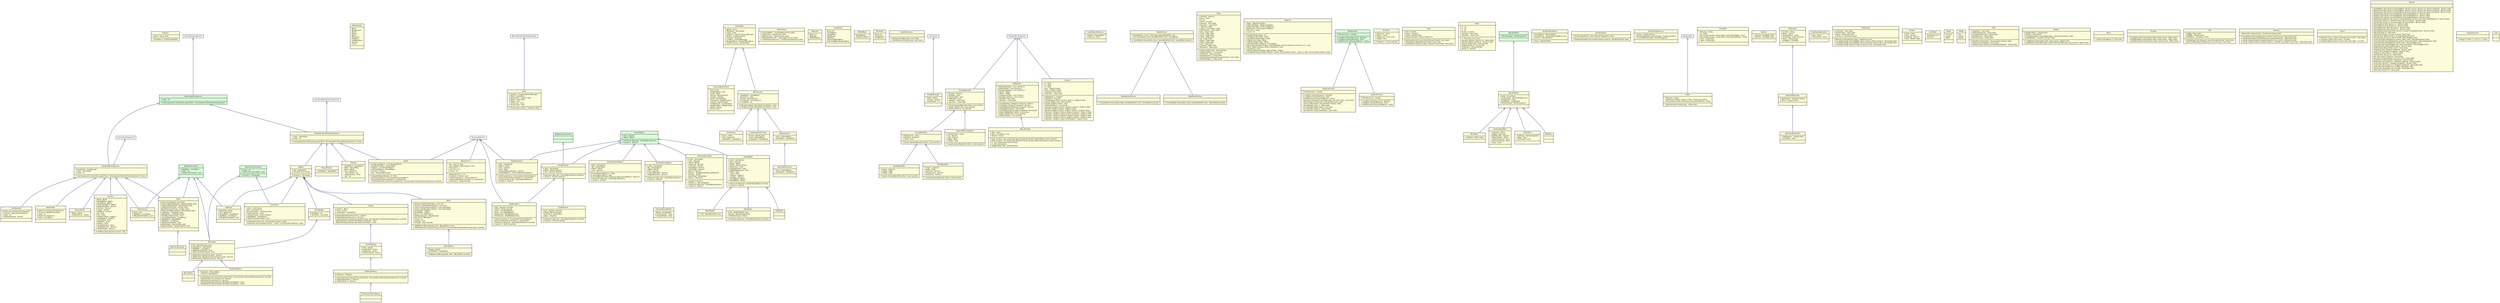 digraph "MenuItem"
{
  edge [fontname="Helvetica",fontsize="8",labelfontname="Helvetica",labelfontsize="8"];
  node [fontname="Helvetica",fontsize="8",shape=record];
Box_Program [label="{Program\n|- game : Game static\l|- void Main () : \[STAThread\]static\l}",height=0.2,width=0.4,color="black", fillcolor="#fcfcda",style="filled" fontcolor="black"];

Box_Camera [label="{Camera\n|- World : World\l+ WorldMatrix : Matrix\l+ ViewMatrix : Matrix\l+ ProjectionMatrix : Matrix\l+ DefaultPosition : Vector3\l+ Position : Vector3\l+ Target : Vector3\l+ UpVector : Vector3\l- foV : float\l+ FoV : float\l+ RotationAngle : Angles3\l- AutoRotation : Angles3\l- aspectRatio : float\l- nearPlane : float\l- farPlane : float\l+ TargetDistance : float\l+ TargetDirection : Vector3\l+ ArcballTarget : Vector3\l|+ GetMouseRay (Vector2 mouse) : Ray\l}",height=0.2,width=0.4,color="black", fillcolor="#fcfcda",style="filled" fontcolor="black"];

Box_ClickHandler [label="{ClickHandler\n|private class ClickEventComponent :\l+ receiver : IMouseEventListener\l+ layer : int\l+ relativePosition : Vector2\l|}",height=0.2,width=0.4,color="black", fillcolor="#fcfcda",style="filled" fontcolor="black"];

Box_DrawableGameStateComponent [label="{DrawableGameStateComponent\n|+ state : GameState\l+ Index : int\l|+ SubComponents (GameTime gameTime) : IEnumerable\<IGameStateComponent\> virtual\l}",height=0.2,width=0.4,color="black", fillcolor="#fcfcda",style="filled" fontcolor="black"];

Box_DisplayLayer [label="{DisplayLayer\n|None\lBackground\lWorld\lDialog\lMenu\lMenuItem\lSubMenu\lSubMenuItem\lOverlay\lCursor\l|}",height=0.2,width=0.4,color="black", fillcolor="#fcfcda",style="filled" fontcolor="black"];

Box_Game [label="{Game\n|+ graphics : GraphicsDeviceManager\l+ State : GameState\l+ DefaultSize : Vector2 static\l+ Debug : bool static\l+ VSync : bool\l- isFullscreen : bool\l+ IsFullscreen : bool\l|+ Time (Action action) : TimeSpan static\l}",height=0.2,width=0.4,color="black", fillcolor="#fcfcda",style="filled" fontcolor="black"];

Box_GameState [label="{GameState\n|+ game : Game\l+ NextState : GameState\l+ input : Input\l+ graphics : GraphicsDeviceManager\l+ device : GraphicsDevice\l+ viewport : Viewport\l+ content : ContentManager\l+ RenderEffects : RenderEffectStack\l+ PostProcessing : RenderEffect\l|}",height=0.2,width=0.4,color="black", fillcolor="#fcfcda",style="filled" fontcolor="black"];

Box_GameStates [label="{GameStates\n|+ CreativeMode : CreativeModeScreen static\l+ StartScreen : StartScreen static\l+ OptionScreen : OptionScreen static\l+ VideoOptionScreen : VideoOptionScreen static\l+ LoadSavegameScreen : LoadSavegameScreen static\l|}",height=0.2,width=0.4,color="black", fillcolor="#fcfcda",style="filled" fontcolor="black"];

Box_GameStateComponent [label="{GameStateComponent\n|# InputOrder : DisplayLayer\l+ state : GameState\l+ Index : int\l|+ SubComponents (GameTime gameTime) : IEnumerable\<IGameStateComponent\> virtual\l}",height=0.2,width=0.4,color="black", fillcolor="#fcfcda",style="filled" fontcolor="black"];

Box_IGameStateComponent [label="{IGameStateComponent\n|+ Index : int\l|+ SubComponents (GameTime gameTime) : IEnumerable\<IGameStateComponent\>\l}",height=0.2,width=0.4,color="black", fillcolor="#dafcda",style="filled" fontcolor="black"];

Box_IKeyEventListener [label="{IKeyEventListener\n|+ ValidKeys : List\<Keys\>\l+ Index : int\l+ IsKeyEventEnabled : bool\l|}",height=0.2,width=0.4,color="black", fillcolor="#dafcda",style="filled" fontcolor="black"];

Box_KeyEvent [label="{KeyEvent\n|None = 0\lKeyDown\lKeyHeldDown\l|}",height=0.2,width=0.4,color="black", fillcolor="#fcfcda",style="filled" fontcolor="black"];

Box_IMouseEventListener [label="{IMouseEventListener\n|+ Index : int\l+ IsMouseEventEnabled : bool\l|+ bounds () : Rectangle\l}",height=0.2,width=0.4,color="black", fillcolor="#dafcda",style="filled" fontcolor="black"];

Box_Input [label="{Input\n|# FullscreenToggled : bool static\l+ PreviousKeyboardState : KeyboardState static\l+ PreviousMouseState : MouseState static\l- LeftButtonClickTimer : double static\l- RightButtonClickTimer : double static\l- PreviousClickMouseState : MouseState static\l+ LeftButton : ClickState static\l+ RightButton : ClickState static\l+ GrabMouseMovement : bool\l+ CurrentInputAction : InputAction\l+ WASDMode : WASDMode\l+ ValidKeys : List\<Keys\>\l+ IsKeyEventEnabled : bool\l+ MouseState : MouseState static\l+ KeyboardState : KeyboardState static\l|}",height=0.2,width=0.4,color="black", fillcolor="#fcfcda",style="filled" fontcolor="black"];

Box_InputAction [label="{InputAction\n|None = 0\lArcballMove\lTargetMove\lFreeMouse\lFPSMove\lSelectedObjectMove\lSelectedObjectShadowMove\l|}",height=0.2,width=0.4,color="black", fillcolor="#fcfcda",style="filled" fontcolor="black"];

Box_WASDMode [label="{WASDMode\n|ArcballMode\lFirstPersonMode\l|}",height=0.2,width=0.4,color="black", fillcolor="#fcfcda",style="filled" fontcolor="black"];

Box_ClickState [label="{ClickState\n|None = 0\lSingleClick\lDoubleClick\l|}",height=0.2,width=0.4,color="black", fillcolor="#fcfcda",style="filled" fontcolor="black"];

Box_InputExtensions [label="{InputExtensions\n||+ IsDown (this Keys key) : bool static\l+ IsHeldDown (this Keys key) : bool static\l}",height=0.2,width=0.4,color="black", fillcolor="#fcfcda",style="filled" fontcolor="black"];

Box_KeyHandler [label="{KeyHandler\n|private class KeyEventComponent :\l+ receiver : IKeyEventListener\l+ layer : int\l+ keyEvent : KeyEvent\l+ keys : List\<Keys\>\l|}",height=0.2,width=0.4,color="black", fillcolor="#fcfcda",style="filled" fontcolor="black"];

Box_MousePointer [label="{MousePointer\n|- spriteBatch : SpriteBatch\l|}",height=0.2,width=0.4,color="black", fillcolor="#fcfcda",style="filled" fontcolor="black"];

Box_Overlay [label="{Overlay\n|- spriteBatch : SpriteBatch\l- effect : BasicEffect\l- World : World\l- font : SpriteFont\l- _total_frames : int\l- _elapsed_time : float\l- _fps : int\l|}",height=0.2,width=0.4,color="black", fillcolor="#fcfcda",style="filled" fontcolor="black"];

Box_StartScreen [label="{StartScreen\n|# menu : Menu\l- logo : Texture2D\l- spriteBatch : SpriteBatch\l|}",height=0.2,width=0.4,color="black", fillcolor="#fcfcda",style="filled" fontcolor="black"];

Box_CreativeModeScreen [label="{CreativeModeScreen\n|- knot : Knot\l- knotModified : bool\l- world : World\l- pointer : MousePointer\l- overlay : Overlay\l- picker : MousePicker\l- movement : PipeMovement\l- coloring : PipeColoring\l- lineRenderer : LineRenderer\l- pipeRenderer : PipeRenderer\l- dialog : Dialog\l+ Knot : Knot\l|}",height=0.2,width=0.4,color="black", fillcolor="#fcfcda",style="filled" fontcolor="black"];

Box_KnotSaveConfirmDialog [label="{KnotSaveConfirmDialog\n||}",height=0.2,width=0.4,color="black", fillcolor="#fcfcda",style="filled" fontcolor="black"];

Box_KnotModeInput [label="{KnotModeInput\n|- World : World\l- camera : Camera\l- wasdSpeed : int\l|}",height=0.2,width=0.4,color="black", fillcolor="#fcfcda",style="filled" fontcolor="black"];

Box_LoadSavegameScreen [label="{LoadSavegameScreen\n|- format : IKnotFormat\l- menu : VerticalMenu\l- spriteBatch : SpriteBatch\l|}",height=0.2,width=0.4,color="black", fillcolor="#fcfcda",style="filled" fontcolor="black"];

Box_GameModelInfo [label="{GameModelInfo\n|+ Modelname : string\l+ Rotation : Angles3\l+ Scale : float\l|+ Equals (GameObjectInfo other) : bool override\l}",height=0.2,width=0.4,color="black", fillcolor="#fcfcda",style="filled" fontcolor="black"];

Box_GameModel [label="{GameModel\n|# state : GameState\l+ Info : dynamic\l+ World : World\l+ Model : Model virtual\l+ BaseColor : Color\l+ HighlightColor : Color\l+ HighlightIntensity : float\l+ Alpha : float\l- _scale : float\l- _rotation : Angles3\l- _position : Vector3\l- _worldMatrix : Matrix\l+ WorldMatrix : Matrix\l|+ Intersects (Ray ray) : GameObjectDistance virtual\l+ Center () : Vector3\l}",height=0.2,width=0.4,color="black", fillcolor="#fcfcda",style="filled" fontcolor="black"];

Box_IEdgeChangeListener [label="{IEdgeChangeListener\n||}",height=0.2,width=0.4,color="black", fillcolor="#dafcda",style="filled" fontcolor="black"];

Box_IGameObject [label="{IGameObject\n|+ Info : dynamic\l+ World : World\l|+ Intersects (Ray ray) : GameObjectDistance\l+ Center () : Vector3\l}",height=0.2,width=0.4,color="black", fillcolor="#dafcda",style="filled" fontcolor="black"];

Box_GameObjectInfo [label="{GameObjectInfo\n|+ Position : Vector3\l+ IsVisible : bool\l+ IsSelectable : bool\l+ IsMovable : bool\l+ operator : bool static\l+ operator ! : bool static\l|+ Equals (GameObjectInfo other) : bool virtual\l+ Equals (Object obj) : bool override\l+ GetHashCode () : int override\l}",height=0.2,width=0.4,color="black", fillcolor="#fcfcda",style="filled" fontcolor="black"];

Box_GameObjectDistance [label="{GameObjectDistance\n|+ Object : IGameObject\l+ Distance : float\l|}",height=0.2,width=0.4,color="black", fillcolor="#fcfcda",style="filled" fontcolor="black"];

Box_KnotRenderer [label="{KnotRenderer\n|# state : GameState\l+ World : World abstract\l+ Info : dynamic abstract\l|+ Intersects (Ray ray) : GameObjectDistance abstract\l+ Center () : Vector3 abstract\l}",height=0.2,width=0.4,color="black", fillcolor="#fcfcda",style="filled" fontcolor="black"];

Box_LineRenderer [label="{LineRenderer\n|+ Info : dynamic override\l+ World : World override\l- basicEffect : BasicEffect\l- edges : EdgeList\l|+ Intersects (Ray ray) : GameObjectDistance override\l+ Center () : Vector3 override\l}",height=0.2,width=0.4,color="black", fillcolor="#fcfcda",style="filled" fontcolor="black"];

Box_ModelFactory [label="{ModelFactory\n|- GameModel\> cache : Dictionary\<GameModelInfo, new\l+ this \[GameState state, GameModelInfo info\] : GameModel\l|# CreateModel (GameState state, GameModelInfo info) : GameModel abstract\l}",height=0.2,width=0.4,color="black", fillcolor="#fcfcda",style="filled" fontcolor="black"];

Box_MousePicker [label="{MousePicker\n|- World : World\l- lastRayCheck : double\l|}",height=0.2,width=0.4,color="black", fillcolor="#fcfcda",style="filled" fontcolor="black"];

Box_MovableGameObject [label="{MovableGameObject\n|- state : GameState\l- Obj : IGameObject\l+ World : World\l+ Info : dynamic\l|# CurrentGroundPlane () : Plane\l# CurrentMouseRay () : Ray\l# CurrentMousePosition (Ray ray, Plane groundPlane) : Vector3?\l+ Intersects (Ray ray) : GameObjectDistance\l+ Center () : Vector3\l}",height=0.2,width=0.4,color="black", fillcolor="#fcfcda",style="filled" fontcolor="black"];

Box_NodeModelInfo [label="{NodeModelInfo\n|+ Edges : EdgeList\l+ EdgeA : Edge\l+ EdgeB : Edge\l|+ Equals (GameObjectInfo other) : bool override\l}",height=0.2,width=0.4,color="black", fillcolor="#fcfcda",style="filled" fontcolor="black"];

Box_NodeModel [label="{NodeModel\n|+ Info : NodeModelInfo new\l|}",height=0.2,width=0.4,color="black", fillcolor="#fcfcda",style="filled" fontcolor="black"];

Box_NodeModelFactory [label="{NodeModelFactory\n||# CreateModel (GameState state, GameModelInfo info) : GameModel override\l}",height=0.2,width=0.4,color="black", fillcolor="#fcfcda",style="filled" fontcolor="black"];

Box_PipeColoring [label="{PipeColoring\n|+ Knot : Knot\l+ ValidKeys : List\<Keys\>\l+ IsKeyEventEnabled : bool\l|}",height=0.2,width=0.4,color="black", fillcolor="#fcfcda",style="filled" fontcolor="black"];

Box_PipeModelInfo [label="{PipeModelInfo\n|+ Edges : EdgeList\l+ Edge : Edge\l+ Direction : Vector3\l+ PositionFrom : Vector3\l+ PositionTo : Vector3\l|+ Equals (GameObjectInfo other) : bool override\l}",height=0.2,width=0.4,color="black", fillcolor="#fcfcda",style="filled" fontcolor="black"];

Box_PipeModel [label="{PipeModel\n|+ Info : PipeModelInfo new\l- Bounds : BoundingSphere\[\]\l+ OnDataChange : Action\l|+ Intersects (Ray ray) : GameObjectDistance override\l}",height=0.2,width=0.4,color="black", fillcolor="#fcfcda",style="filled" fontcolor="black"];

Box_PipeModelFactory [label="{PipeModelFactory\n||# CreateModel (GameState state, GameModelInfo info) : GameModel override\l}",height=0.2,width=0.4,color="black", fillcolor="#fcfcda",style="filled" fontcolor="black"];

Box_PipeMovement [label="{PipeMovement\n|- state : GameState\l+ World : World\l+ Info : dynamic\l+ Knot : Knot\l- previousMousePosition : Vector3\l- shadowObjects : List\<ShadowGameObject\>\l|+ GetEnumerator () : IEnumerator\<IGameObject\>\l- IEnumerable.GetEnumerator () : IEnumerator\l+ Intersects (Ray ray) : GameObjectDistance\l+ Center () : Vector3\l}",height=0.2,width=0.4,color="black", fillcolor="#fcfcda",style="filled" fontcolor="black"];

Box_ShadowGameObject [label="{ShadowGameObject\n|# state : GameState\l- Obj : IGameObject\l+ World : World\l+ Info : dynamic\l+ ShadowPosition : Vector3\l+ OriginalPosition : Vector3\l|+ Intersects (Ray ray) : GameObjectDistance\l+ Center () : Vector3\l}",height=0.2,width=0.4,color="black", fillcolor="#fcfcda",style="filled" fontcolor="black"];

Box_ShadowGameModel [label="{ShadowGameModel\n|- Model : GameModel\l+ ShadowColor : Color\l+ ShadowAlpha : float\l|}",height=0.2,width=0.4,color="black", fillcolor="#fcfcda",style="filled" fontcolor="black"];

Box_PipeRenderer [label="{PipeRenderer\n|+ Info : dynamic override\l+ World : World override\l- pipes : List\<PipeModel\>\l- knots : List\<NodeModel\>\l- pipeFactory : PipeModelFactory\l- knotFactory : NodeModelFactory\l|+ GetEnumerator () : IEnumerator\<IGameObject\>\l- IEnumerable.GetEnumerator () : IEnumerator\l+ Intersects (Ray ray) : GameObjectDistance override\l+ Center () : Vector3 override\l}",height=0.2,width=0.4,color="black", fillcolor="#fcfcda",style="filled" fontcolor="black"];

Box_TexturedRectangleInfo [label="{TexturedRectangleInfo\n|+ Texturename : string\l+ Up : Vector3\l+ Left : Vector3\l+ Width : float\l+ Height : float\l|+ Equals (GameObjectInfo other) : bool override\l}",height=0.2,width=0.4,color="black", fillcolor="#fcfcda",style="filled" fontcolor="black"];

Box_TexturedRectangle [label="{TexturedRectangle\n|# state : GameState\l+ Info : dynamic\l+ World : World\l- UpperLeft : Vector3\l- LowerLeft : Vector3\l- UpperRight : Vector3\l- LowerRight : Vector3\l- Normal : Vector3\l- Vertices : VertexPositionNormalTexture\[\]\l- Indexes : short\[\]\l- basicEffect : BasicEffect\l- texture : Texture2D\l|- Length () : Vector3\l+ Bounds () : BoundingBox\[\]\l+ Intersects (Ray ray) : GameObjectDistance\l+ Center () : Vector3\l}",height=0.2,width=0.4,color="black", fillcolor="#fcfcda",style="filled" fontcolor="black"];

Box_World [label="{World\n|- knotRenderEffects : List\<RenderEffect\>\l- knotRenderEffect : RenderEffect\l+ Objects : List\<IGameObject\>\l+ SelectedObject : IGameObject\l+ Camera : Camera\l- floor : TexturedRectangle\l|+ SelectedObjectDistance () : float\l+ GetEnumerator () : IEnumerator\<IGameObject\>\l- IEnumerable.GetEnumerator () : IEnumerator\l+ SubComponents (GameTime gameTime) : IEnumerable\<IGameStateComponent\> override\l}",height=0.2,width=0.4,color="black", fillcolor="#fcfcda",style="filled" fontcolor="black"];

Box_TestModel [label="{TestModel\n||}",height=0.2,width=0.4,color="black", fillcolor="#fcfcda",style="filled" fontcolor="black"];

Box_Edge [label="{Edge\n|+ Direction : Vector3\l+ Color : Color\l+ ID : int\l- LastID : int static\l+ operator : bool static\l+ operator ! : bool static\l- r : Random static\l+ Colors : List\<Color\> static\l+ DefaultColor : Color static\l+ Zero : Edge static\l+ UnitX : Edge static\l+ UnitY : Edge static\l+ UnitZ : Edge static\l+ Up : Edge static\l+ Down : Edge static\l+ Right : Edge static\l+ Left : Edge static\l+ Forward : Edge static\l+ Backward : Edge static\l|+ Equals (object obj) : bool override\l+ GetHashCode () : int override\l+ ToString () : string override\l+ RandomColor () : Color static\l+ RandomColor (GameTime gameTime) : Color static\l+ RandomEdge () : Edge static\l}",height=0.2,width=0.4,color="black", fillcolor="#fcfcda",style="filled" fontcolor="black"];

Box_EdgeList [label="{EdgeList\n|- Edges : WrapList\<Edge\>\l+ SelectedEdges : WrapList\<Edge\>\l+ EdgesChanged : Action\<EdgeList\>\l- NodeCache : Dictionary\<int,Node\>\l+ this \[int i\] : Edge\l+ Count : int\l|+ IndexOf (Edge edge) : int\l+ FromNode (int index) : Node\l+ FromNode (Edge edge) : Node\l+ ToNode (int index) : Node\l+ ToNode (Edge edge) : Node\l+ Interval (Edge a, Edge b) : List\<Edge\>\l+ Move (IEnumerable\<Edge\> selectedEdges, Vector3 direction, int times = 1) : bool\l+ Move (Edge selection, Vector3 direction) : bool\l+ Compact () : bool\l+ PathTo (Edge fromEdge, Edge toEdge) : Edge\[\]\l+ FromNodes (IEnumerable\<Node\> _nodes, IEnumerable\<Color\> _colors = null) : IEnumerable\<Edge\> static\l}",height=0.2,width=0.4,color="black", fillcolor="#fcfcda",style="filled" fontcolor="black"];

Box_EdgeListFormat [label="{EdgeListFormat\n|+ FileExtensions : string\[\]\l|+ LoadInfo (string filename) : KnotInfo\l+ LoadKnot (string filename) : Knot\l+ FindFilename (string knotName) : string\l- ParseLine (string line, out Edge edge, out Color color) : bool static\l- ParseIntegers (string str) : IEnumerable\<int\> static\l- ToLines (Knot knot) : IEnumerable\<string\> static\l- DecodeEdge (char c) : Edge static\l- EncodeEdge (Edge edge) : char static\l- EncodeColor (Color c) : String static\l- DecodeColor (string hexString) : Color static\l}",height=0.2,width=0.4,color="black", fillcolor="#fcfcda",style="filled" fontcolor="black"];

Box_IKnotFormat [label="{IKnotFormat\n|+ FileExtensions : string\[\]\l|+ LoadInfo (string filename) : KnotInfo\l+ LoadKnot (string filename) : Knot\l+ FindFilename (string knotName) : string\l}",height=0.2,width=0.4,color="black", fillcolor="#dafcda",style="filled" fontcolor="black"];

Box_KnotInfo [label="{KnotInfo\n|+ Filename : string\l+ Name : string\l+ EdgeCount : Func\<int\>\l+ IsValid : bool\l|+ ToString () : string override\l}",height=0.2,width=0.4,color="black", fillcolor="#fcfcda",style="filled" fontcolor="black"];

Box_Knot [label="{Knot\n|+ Info : KnotInfo\l+ Edges : EdgeList\l- Format : IKnotFormat\l+ EdgesChanged : Action\<EdgeList\>\l|+ RandomKnot (int count, IKnotFormat format) : Knot static\l+ DefaultKnot (IKnotFormat format) : Knot static\l- UntitledKnot (EdgeList edges, IKnotFormat format) : Knot static\l}",height=0.2,width=0.4,color="black", fillcolor="#fcfcda",style="filled" fontcolor="black"];

Box_KnotListFormat [label="{KnotListFormat\n|+ FileExtensions : string\[\]\l|+ LoadInfo (string filename) : KnotInfo\l+ LoadKnot (string filename) : Knot\l+ FindFilename (string knotName) : string\l}",height=0.2,width=0.4,color="black", fillcolor="#fcfcda",style="filled" fontcolor="black"];

Box_Node [label="{Node\n|+ X : int\l+ Y : int\l+ Z : int\l+ Scale : int static\l+ operator : bool static\l+ operator ! : bool static\l|+  () : this (int x, int y, int z)\l+ operator (Node a, Vector3 b) : Node static\l- operator (Node a, Node b) : Vector3 static\l+ Equals (object obj) : bool override\l+ GetHashCode () : int override\l+ ToString () : string override\l+ Vector () : Vector3\l}",height=0.2,width=0.4,color="black", fillcolor="#fcfcda",style="filled" fontcolor="black"];

Box_BlurEffect [label="{BlurEffect\n|- testEffect : Effect static\l|}",height=0.2,width=0.4,color="black", fillcolor="#fcfcda",style="filled" fontcolor="black"];

Box_CelShadingEffect [label="{CelShadingEffect\n|- celShader : Effect\l- celMap : Texture2D\l- lightDirection : Vector4\l- outlineShader : Effect\l- outlineThickness : float\l- outlineThreshold : float\l+ Color : Color\l|}",height=0.2,width=0.4,color="black", fillcolor="#fcfcda",style="filled" fontcolor="black"];

Box_FadeEffect [label="{FadeEffect\n|- lastFrame : RenderTarget2D\l- alpha : float\l+ IsFinished : bool\l|}",height=0.2,width=0.4,color="black", fillcolor="#fcfcda",style="filled" fontcolor="black"];

Box_IRenderEffect [label="{IRenderEffect\n|+ RenderTarget : RenderTarget2D\l|}",height=0.2,width=0.4,color="black", fillcolor="#dafcda",style="filled" fontcolor="black"];

Box_NoEffect [label="{NoEffect\n||}",height=0.2,width=0.4,color="black", fillcolor="#fcfcda",style="filled" fontcolor="black"];

Box_RenderEffectStack [label="{RenderEffectStack\n|- defaultEffect : IRenderEffect\l- activeEffects : Stack\<IRenderEffect\> new\l+ Current : IRenderEffect\l|+ Pop () : IRenderEffect\l}",height=0.2,width=0.4,color="black", fillcolor="#fcfcda",style="filled" fontcolor="black"];

Box_RenderEffect [label="{RenderEffect\n|# state : GameState\l- renderTarget : RenderTargetCache\l- background : Color\l- spriteBatch : SpriteBatch\l+ RenderTarget : RenderTarget2D\l|}",height=0.2,width=0.4,color="black", fillcolor="#fcfcda",style="filled" fontcolor="black"];

Box_RenderTargets [label="{RenderTargets\n|- RenderTargetStack : Stack\<RenderTarget2D\> static\l|+ PopRenderTarget (this GraphicsDevice device) : RenderTarget2D static\l}",height=0.2,width=0.4,color="black", fillcolor="#fcfcda",style="filled" fontcolor="black"];

Box_RenderTargetCache [label="{RenderTargetCache\n|- device : GraphicsDevice\l- RenderTarget2D\> renderTargets : Dictionary\<Point,\l+ CurrentRenderTarget : RenderTarget2D\l|}",height=0.2,width=0.4,color="black", fillcolor="#fcfcda",style="filled" fontcolor="black"];

Box_IniFile [label="{IniFile\n|- Filename : string\l+ Dictionary\<string, string\>\> Data : Dictionary\<string,\l+ this \[string section, string key, string defaultValue : string\l|- StripComments (string line) : string static\l}",height=0.2,width=0.4,color="black", fillcolor="#fcfcda",style="filled" fontcolor="black"];

Box_OptionScreen [label="{OptionScreen\n|- menu : VerticalMenu\l- spriteBatch : SpriteBatch\l|}",height=0.2,width=0.4,color="black", fillcolor="#fcfcda",style="filled" fontcolor="black"];

Box_ConfigFile [label="{ConfigFile\n|- Filename : string\l- ini : IniFile\l+ this \[string section, string option, bool defaultValue : bool\l+ this \[string section, string option, string defaultValue : string\l+ True : string static\l+ False : string static\l|}",height=0.2,width=0.4,color="black", fillcolor="#fcfcda",style="filled" fontcolor="black"];

Box_Options [label="{Options\n|- _default : ConfigFile static\l+ Default : ConfigFile static\l|}",height=0.2,width=0.4,color="black", fillcolor="#fcfcda",style="filled" fontcolor="black"];

Box_OptionInfo [label="{OptionInfo\n|+ Section : string\l+ Name : string\l+ DefaultValue : string\l+ OnChange : Action\<string\>\l+ Value : string virtual\l- ConfigFile : ConfigFile\l|}",height=0.2,width=0.4,color="black", fillcolor="#fcfcda",style="filled" fontcolor="black"];

Box_DistinctOptionInfo [label="{DistinctOptionInfo\n|+ ValidValues : HashSet\<string\>\l+ Value : string override\l|}",height=0.2,width=0.4,color="black", fillcolor="#fcfcda",style="filled" fontcolor="black"];

Box_BooleanOptionInfo [label="{BooleanOptionInfo\n|+ ValidValues : string\[\] static\l+ BoolValue : bool\l|}",height=0.2,width=0.4,color="black", fillcolor="#fcfcda",style="filled" fontcolor="black"];

Box_VideoOptionScreen [label="{VideoOptionScreen\n|- menu : VerticalMenu\l- spriteBatch : SpriteBatch\l|}",height=0.2,width=0.4,color="black", fillcolor="#fcfcda",style="filled" fontcolor="black"];

Box_ColorPicker [label="{ColorPicker\n|- colors : List\<Color\>\l- tiles : List\<Vector2\>\l- Vector2 tileSize : readonly static\l+ SelectedColor : Color\l+ OnSelectColor : Action\<Color\>\l# spriteBatch : SpriteBatch\l+ IsMouseEventEnabled : bool\l|- CreateColors (int num) : IEnumerable\<Color\> static\l- CreateTiles (IEnumerable\<Color\> _colors) : IEnumerable\<Vector2\> static\l}",height=0.2,width=0.4,color="black", fillcolor="#fcfcda",style="filled" fontcolor="black"];

Box_ConfirmDialog [label="{ConfirmDialog\n|# Text : string\[\]\l# OnYesClick : Action\l# OnNoClick : Action\l# OnCancelClick : Action\l|}",height=0.2,width=0.4,color="black", fillcolor="#fcfcda",style="filled" fontcolor="black"];

Box_Dialog [label="{Dialog\n|+ buttons : Menu\l+ Done : Action\l# spriteBatch : SpriteBatch\l|# RelativeButtonPosition (int n) : Vector2\l# RelativeButtonSize (int n) : Vector2\l+ SubComponents (GameTime gameTime) : IEnumerable\<IGameStateComponent\> override\l- ButtonBackgroundColor (ItemState itemState) : Color\l- ButtonForegroundColor (ItemState itemState) : Color\l}",height=0.2,width=0.4,color="black", fillcolor="#fcfcda",style="filled" fontcolor="black"];

Box_DropDownMenu [label="{DropDownMenu\n|- dropdown : VerticalMenu\l- selected : MenuButton\l|+ SubComponents (GameTime gameTime) : IEnumerable\<IGameStateComponent\> override\l- ValuePosition (int dummy = 0) : Vector2\l- ValueSize (int dummy = 0) : Vector2\l- DropDownBackgroundColor (ItemState itemState) : Color\l- DropDownForegroundColor (ItemState itemState) : Color\l}",height=0.2,width=0.4,color="black", fillcolor="#fcfcda",style="filled" fontcolor="black"];

Box_DropDownMenuItem [label="{DropDownMenuItem\n|+ Text : string\l+ OnSelected : Action\l|}",height=0.2,width=0.4,color="black", fillcolor="#fcfcda",style="filled" fontcolor="black"];

Box_HfGDesign [label="{HfGDesign\n|+ LineColor : Color static\l+ OutlineColor : Color static\l- texture : Texture2D static\l- menuFont : SpriteFont static\l|+ MenuFont (GameState state) : SpriteFont static\l+ CreateRectangle (int lineWidth, float x, float y, float w, float h) : Rectangle static\l+ CreateRectangle (int lineWidth, Vector2 topLeft, Vector2 size) : Rectangle static\l+ CreateRectangle (Vector2 topLeft, Vector2 size) : Rectangle static\l}",height=0.2,width=0.4,color="black", fillcolor="#fcfcda",style="filled" fontcolor="black"];

Box_Menu [label="{Menu\n|+ Vector2\> RelativeItemSize : Func\<int,\l+ Vector2\> RelativeItemPosition : Func\<int,\l+ Color\> ItemForegroundColor : Func\<ItemState,\l+ Color\> ItemBackgroundColor : Func\<ItemState,\l+ ItemAlignX : HAlign?\l+ ItemAlignY : VAlign?\l# Items : List\<MenuItem\>\l- ItemDisplayLayer : DisplayLayer\l+ this \[int i\] : MenuItem\l+ Count : int\l- isVisible : bool\l+ IsVisible : bool override\l|+ AddButton (MenuItemInfo info) : MenuButton virtual\l+ SubComponents (GameTime gameTime) : IEnumerable\<IGameStateComponent\> override\l}",height=0.2,width=0.4,color="black", fillcolor="#fcfcda",style="filled" fontcolor="black"];

Box_MenuButton [label="{MenuButton\n||}",height=0.2,width=0.4,color="black", fillcolor="#fcfcda",style="filled" fontcolor="black"];

Box_MenuItemInfo [label="{MenuItemInfo\n|+ Text : string\l+ Keys : List\<Keys\> new\l+ OnClick : Action\l|+  (text, onClick) : this (string text, Vector2 topLeft, Vector2 bottomRight, Action onClick)\l+  (text, onClick) : this (string text, float left, float top, float right, float bottom, Action onClick)\l+  () : this (string text, Action onClick)\l+  () : this (string text)\l+ AddKey (Keys key) : MenuItemInfo\l}",height=0.2,width=0.4,color="black", fillcolor="#fcfcda",style="filled" fontcolor="black"];

Box_MenuItem [label="{MenuItem\n|+ Info : MenuItemInfo new\l# spriteBatch : SpriteBatch\l+ ValidKeys : List\<Keys\>\l+ IsKeyEventEnabled : bool\l+ IsMouseEventEnabled : bool\l|+ TextPosition (SpriteFont font) : Vector2\l+ TextPosition (SpriteFont font, Vector2 scale) : Vector2\l+ MinimumSize (SpriteFont font) : Vector2\l}",height=0.2,width=0.4,color="black", fillcolor="#fcfcda",style="filled" fontcolor="black"];

Box_MenuScreen [label="{MenuScreen\n|- spriteBatch : SpriteBatch\l- backColor : Color\l- pointer : MousePointer\l# LinePoints : List\<Vector2\>\l# LineWidth : int\l|# BackgroundColor (ItemState itemState) : Color\l# ForegroundColor (ItemState itemState) : Color\l}",height=0.2,width=0.4,color="black", fillcolor="#fcfcda",style="filled" fontcolor="black"];

Box_MenuScreenInput [label="{MenuScreenInput\n||}",height=0.2,width=0.4,color="black", fillcolor="#fcfcda",style="filled" fontcolor="black"];

Box_TextInput [label="{TextInput\n|+ InputText : string\l- font : SpriteFont\l# spriteBatch : SpriteBatch\l+ ValidKeys : List\<Keys\>\l+ IsKeyEventEnabled : bool\l|}",height=0.2,width=0.4,color="black", fillcolor="#fcfcda",style="filled" fontcolor="black"];

Box_TextInputDialog [label="{TextInputDialog\n|# TextInput : TextInput\l|+ SubComponents (GameTime gameTime) : IEnumerable\<IGameStateComponent\> override\l# TextInputPosition () : Vector2\l# TextInputSize () : Vector2\l}",height=0.2,width=0.4,color="black", fillcolor="#fcfcda",style="filled" fontcolor="black"];

Box_VerticalMenu [label="{VerticalMenu\n|+ Border : Border\l# spriteBatch : SpriteBatch\l|+ AddButton (MenuItemInfo info) : MenuButton override\l}",height=0.2,width=0.4,color="black", fillcolor="#fcfcda",style="filled" fontcolor="black"];

Box_Border [label="{Border\n|+ Color : Color\l+ Size : Vector2\l+ Padding : Vector2\l+ Zero : Border static\l|}",height=0.2,width=0.4,color="black", fillcolor="#fcfcda",style="filled" fontcolor="black"];

Box_WidgetInfo [label="{WidgetInfo\n|+ RelativePosition : Func\<Vector2\>\l+ RelativeSize : Func\<Vector2\>\l+ RelativePadding : Func\<Vector2\>\l+ AlignX : HAlign\l+ AlignY : VAlign\l+ ForegroundColor : Func\<Color\>\l+ BackgroundColor : Func\<Color\>\l+ operator : bool static\l+ operator ! : bool static\l|+ ScaledPosition (Viewport viewport) : Vector2\l+ ScaledSize (Viewport viewport) : Vector2\l+ ScaledPadding (Viewport viewport) : Vector2\l+ RelativeRectangle () : Rectangle\l+ ScaledRectangle (Viewport viewport) : Rectangle\l+ Equals (WidgetInfo other) : bool virtual\l+ Equals (Object obj) : bool override\l+ GetHashCode () : int override\l}",height=0.2,width=0.4,color="black", fillcolor="#fcfcda",style="filled" fontcolor="black"];

Box_Widget [label="{Widget\n|+ Info : WidgetInfo\l+ IsVisible : bool virtual\l|+ bounds () : Rectangle\l}",height=0.2,width=0.4,color="black", fillcolor="#fcfcda",style="filled" fontcolor="black"];

Box_ItemWidget [label="{ItemWidget\n|# ItemNum : int\l+ ItemState : ItemState\l|}",height=0.2,width=0.4,color="black", fillcolor="#fcfcda",style="filled" fontcolor="black"];

Box_ItemState [label="{ItemState\n|Unselected = 0\lSelected\l|}",height=0.2,width=0.4,color="black", fillcolor="#fcfcda",style="filled" fontcolor="black"];

Box_HAlign [label="{HAlign\n|Left = 0\lCenter\lRight\l|}",height=0.2,width=0.4,color="black", fillcolor="#fcfcda",style="filled" fontcolor="black"];

Box_VAlign [label="{VAlign\n|Top\lCenter\lBottom\l|}",height=0.2,width=0.4,color="black", fillcolor="#fcfcda",style="filled" fontcolor="black"];

Box_Angles3 [label="{Angles3\n|+ X : float\l+ Y : float\l+ Z : float\l- zero : Angles3 static\l+ Zero : Angles3 static\l+ operator : bool static\l+ operator ! : bool static\l|+ ToDegrees () : Angles3\l+ ToVector () : Vector3\l+ FromDegrees (float x, float y, float z) : Angles3 static\l+ Equals (object obj) : bool override\l+ Equals (Angles3 other) : bool\l+ GetHashCode () : int override\l+ operator (Angles3 value1, Angles3 value2) : Angles3 static\l- operator (Angles3 value) : Angles3 static\l- operator (Angles3 value1, Angles3 value2) : Angles3 static\l+ operator * (Angles3 value1, Angles3 value2) : Angles3 static\l+ operator * (Angles3 value, float scaleFactor) : Angles3 static\l+ operator * (float scaleFactor, Angles3 value) : Angles3 static\l+ operator / (Angles3 value1, Angles3 value2) : Angles3 static\l+ operator / (Angles3 value, float divider) : Angles3 static\l}",height=0.2,width=0.4,color="black", fillcolor="#fcfcda",style="filled" fontcolor="black"];

Box_Files [label="{Files\n|+ Separator : char static\l+ SettingsDirectory : string static\l+ SavegameDirectory : string static\l- baseDirectory : string static\l+ BaseDirectory : string static\l|+ ReadFrom (string file) : IEnumerable\<string\> static\l+ IsPath (string filepath) : bool static\l+ ValidFilename (string humanReadableName) : string static\l}",height=0.2,width=0.4,color="black", fillcolor="#fcfcda",style="filled" fontcolor="black"];

Box_Models [label="{Models\n|+ ValidQualities : string\[\] static\l+ Quality : string static\l- ContentManager\> contentManagers : Dictionary\<string, static\l- invalidModels : HashSet\<string\> static\l|+ LoadModel (GameState state, string name) : Model static\l- LoadModel (ContentManager content, IRenderEffect pp, string name) : Model static\l}",height=0.2,width=0.4,color="black", fillcolor="#fcfcda",style="filled" fontcolor="black"];

Box_Mono [label="{Mono\n||+ IsRunningOnMono () : bool static\l}",height=0.2,width=0.4,color="black", fillcolor="#fcfcda",style="filled" fontcolor="black"];

Box_Shaders [label="{Shaders\n||+ LoadEffect (this GameState state, string name) : Effect static\l- LoadEffectMono (GameState state, string name) : Effect static\l- LoadEffectDotnet (GameState state, string name) : Effect static\l}",height=0.2,width=0.4,color="black", fillcolor="#fcfcda",style="filled" fontcolor="black"];

Box_Text [label="{Text\n|- lastKey : Keys static\l- lastMillis : double static\l+ ValidKeys : List\<Keys\> static\l|+ TryTextInput (ref string str, GameTime gameTime) : bool static\l- TryConvertKey (Keys keyPressed, out char key) : bool static\l}",height=0.2,width=0.4,color="black", fillcolor="#fcfcda",style="filled" fontcolor="black"];

Box_Textures [label="{Textures\n|- Texture2D\> textureCache : Dictionary\<string, static\l|+ LoadTexture (ContentManager content, string name) : Texture2D static\l+ CreateColorTexture (GraphicsDevice graphicsDevice) : Texture2D static\l+ Create (GraphicsDevice graphicsDevice, Color color) : Texture2D static\l+ Create (GraphicsDevice graphicsDevice, int width, int height, Color color) : Texture2D static\l}",height=0.2,width=0.4,color="black", fillcolor="#fcfcda",style="filled" fontcolor="black"];

Box_Colors [label="{Colors\n||+ Mix (this Color a, Color b, float percent = 0.5f) : Color static\l+ Luminance (this Color color) : int static\l+ SortColorsByLuminance (Color left, Color right) : int static\l}",height=0.2,width=0.4,color="black", fillcolor="#fcfcda",style="filled" fontcolor="black"];

Box_Vectors [label="{Vectors\n||+ ArcBallMove (this Vector3 vectorToMove, Vector2 mouse, Vector3 up, Vector3 forward) : Vector3 static\l+ MoveLinear (this Vector3 vectorToMove, Vector3 mouse, Vector3 up, Vector3 forward) : Vector3 static\l+ MoveLinear (this Vector3 vectorToMove, Vector2 mouse, Vector3 up, Vector3 forward) : Vector3 static\l+ RotateX (this Vector3 vectorToRotate, float angleRadians) : Vector3 static\l+ RotateY (this Vector3 vectorToRotate, float angleRadians) : Vector3 static\l+ RotateZ (this Vector3 vectorToRotate, float angleRadians) : Vector3 static\l+ RotateAroundVector (this Vector3 vectorToRotate, Vector3 axis, float angleRadians) : Vector3 static\l+ Clamp (this Vector3 v, Vector3 lower, Vector3 higher) : Vector3 static\l+ Clamp (this Vector3 v, int minLength, int maxLength) : Vector3 static\l+ PrimaryVector (this Vector2 v) : Vector2 static\l+ PrimaryVector (this Vector3 v) : Vector3 static\l+ PrimaryDirection (this Vector2 v) : Vector2 static\l+ PrimaryDirection (this Vector3 v) : Vector3 static\l+ PrimaryDirectionExcept (this Vector3 v, Vector3 wrongDirection) : Vector3 static\l+ Abs (this float v) : float static\l+ Clamp (this float v, int min, int max) : float static\l+ Bounds (this Model model) : BoundingSphere\[\] static\l+ Bounds (this Vector3 a, Vector3 diff) : BoundingBox static\l+ Scale (this BoundingSphere sphere, float scale) : BoundingSphere static\l+ Translate (this BoundingSphere sphere, Vector3 position) : BoundingSphere static\l+ Scale (this BoundingBox box, float scale) : BoundingBox static\l+ Translate (this BoundingBox box, Vector3 position) : BoundingBox static\l+ ToVector2 (this MouseState state) : Vector2 static\l+ ToPoint (this MouseState state) : Point static\l+ ToVector2 (this Viewport viewport) : Vector2 static\l+ Center (this Viewport viewport) : Vector2 static\l+ ToVector2 (this Point v) : Vector2 static\l+ ToPoint (this Vector2 v) : Point static\l+ Plus (this Point a, Point b) : Point static\l+ Join (this string delimiter, List\<int\> list) : string static\l+ ScaleFactor (this Viewport viewport) : Vector2 static\l+ RelativeTo (this Vector2 v, Viewport viewport) : Vector2 static\l+ Scale (this Vector2 v, Viewport viewport) : Vector2 static\l+ Scale (this Rectangle rect, Viewport viewport) : Rectangle static\l+ Grow (this Rectangle rect, int diff) : Rectangle static\l+ Shrink (this Rectangle rect, int diff) : Rectangle static\l+ Print (this Vector3 v) : string static\l}",height=0.2,width=0.4,color="black", fillcolor="#fcfcda",style="filled" fontcolor="black"];

Box_SwapExtension [label="{SwapExtension\n||+ Swap\<T\> (this T x, ref T y) : T static\l}",height=0.2,width=0.4,color="black", fillcolor="#fcfcda",style="filled" fontcolor="black"];

Box_WrapList [label="{WrapList\<T\>\n|- list : List\<T\> new\l- int\> indexOf : Dictionary\<T, new\l+ this \[int i\] : T\l+ this \[T t\] : int\l+ Count : int\l|- WrapIndex (int i) : int\l+ Contains (T elem) : bool\l+ GetEnumerator () : IEnumerator\<T\>\l- IEnumerable.GetEnumerator () : IEnumerator\l+ ToString () : string override\l}",height=0.2,width=0.4,color="black", fillcolor="#fcfcda",style="filled" fontcolor="black"];

Box_Lists [label="{Lists\n||}",height=0.2,width=0.4,color="black", fillcolor="#fcfcda",style="filled" fontcolor="black"];

Box_XnaDrawableGameComponent [label="{Xna.DrawableGameComponent\n}",height=0.2,width=0.4,color="black", fillcolor="#ffffff",style="filled" fontcolor="black"];

Box_MicrosoftXnaFrameworkGame [label="{Microsoft.Xna.Framework.Game\n}",height=0.2,width=0.4,color="black", fillcolor="#ffffff",style="filled" fontcolor="black"];

Box_XnaGameComponent [label="{Xna.GameComponent\n}",height=0.2,width=0.4,color="black", fillcolor="#ffffff",style="filled" fontcolor="black"];

Box_XnaIGameComponent [label="{Xna.IGameComponent\n}",height=0.2,width=0.4,color="black", fillcolor="#ffffff",style="filled" fontcolor="black"];

Box_CoreInput [label="{Core.Input\n}",height=0.2,width=0.4,color="black", fillcolor="#ffffff",style="filled" fontcolor="black"];

Box_IEquatable [label="{IEquatable\<GameObjectInfo\>\n}",height=0.2,width=0.4,color="black", fillcolor="#ffffff",style="filled" fontcolor="black"];

Box_IEnumerable [label="{IEnumerable\<IGameObject\>\n}",height=0.2,width=0.4,color="black", fillcolor="#ffffff",style="filled" fontcolor="black"];

Box_IEnumerable [label="{IEnumerable\<IGameObject\>\n}",height=0.2,width=0.4,color="black", fillcolor="#ffffff",style="filled" fontcolor="black"];

Box_IEnumerable [label="{IEnumerable\<IGameObject\>\n}",height=0.2,width=0.4,color="black", fillcolor="#ffffff",style="filled" fontcolor="black"];

Box_IDisposable [label="{IDisposable\n}",height=0.2,width=0.4,color="black", fillcolor="#ffffff",style="filled" fontcolor="black"];

Box_IEquatable [label="{IEquatable\<WidgetInfo\>\n}",height=0.2,width=0.4,color="black", fillcolor="#ffffff",style="filled" fontcolor="black"];

Box_IEquatable [label="{IEquatable\<Angles3\>\n}",height=0.2,width=0.4,color="black", fillcolor="#ffffff",style="filled" fontcolor="black"];

Box_IEnumerable [label="{IEnumerable\<T\>\n}",height=0.2,width=0.4,color="black", fillcolor="#ffffff",style="filled" fontcolor="black"];

Box_GameStateComponent -> Box_Camera [dir="back",color="midnightblue",fontsize="8",style="solid",arrowtail="onormal",fontname="Helvetica"];
Box_GameStateComponent -> Box_ClickHandler [dir="back",color="midnightblue",fontsize="8",style="solid",arrowtail="onormal",fontname="Helvetica"];
Box_XnaDrawableGameComponent -> Box_DrawableGameStateComponent [dir="back",color="midnightblue",fontsize="8",style="solid",arrowtail="onormal",fontname="Helvetica"];
Box_IGameStateComponent -> Box_DrawableGameStateComponent [dir="back",color="midnightblue",fontsize="8",style="solid",arrowtail="onormal",fontname="Helvetica"];
Box_MicrosoftXnaFrameworkGame -> Box_Game [dir="back",color="midnightblue",fontsize="8",style="solid",arrowtail="onormal",fontname="Helvetica"];
Box_XnaGameComponent -> Box_GameStateComponent [dir="back",color="midnightblue",fontsize="8",style="solid",arrowtail="onormal",fontname="Helvetica"];
Box_IGameStateComponent -> Box_GameStateComponent [dir="back",color="midnightblue",fontsize="8",style="solid",arrowtail="onormal",fontname="Helvetica"];
Box_XnaIGameComponent -> Box_IGameStateComponent [dir="back",color="midnightblue",fontsize="8",style="solid",arrowtail="onormal",fontname="Helvetica"];
Box_GameStateComponent -> Box_Input [dir="back",color="midnightblue",fontsize="8",style="solid",arrowtail="onormal",fontname="Helvetica"];
Box_IKeyEventListener -> Box_Input [dir="back",color="midnightblue",fontsize="8",style="solid",arrowtail="onormal",fontname="Helvetica"];
Box_GameStateComponent -> Box_KeyHandler [dir="back",color="midnightblue",fontsize="8",style="solid",arrowtail="onormal",fontname="Helvetica"];
Box_DrawableGameStateComponent -> Box_MousePointer [dir="back",color="midnightblue",fontsize="8",style="solid",arrowtail="onormal",fontname="Helvetica"];
Box_DrawableGameStateComponent -> Box_Overlay [dir="back",color="midnightblue",fontsize="8",style="solid",arrowtail="onormal",fontname="Helvetica"];
Box_MenuScreen -> Box_StartScreen [dir="back",color="midnightblue",fontsize="8",style="solid",arrowtail="onormal",fontname="Helvetica"];
Box_GameState -> Box_CreativeModeScreen [dir="back",color="midnightblue",fontsize="8",style="solid",arrowtail="onormal",fontname="Helvetica"];
Box_TextInputDialog -> Box_KnotSaveConfirmDialog [dir="back",color="midnightblue",fontsize="8",style="solid",arrowtail="onormal",fontname="Helvetica"];
Box_CoreInput -> Box_KnotModeInput [dir="back",color="midnightblue",fontsize="8",style="solid",arrowtail="onormal",fontname="Helvetica"];
Box_MenuScreen -> Box_LoadSavegameScreen [dir="back",color="midnightblue",fontsize="8",style="solid",arrowtail="onormal",fontname="Helvetica"];
Box_GameObjectInfo -> Box_GameModelInfo [dir="back",color="midnightblue",fontsize="8",style="solid",arrowtail="onormal",fontname="Helvetica"];
Box_IGameObject -> Box_GameModel [dir="back",color="midnightblue",fontsize="8",style="solid",arrowtail="onormal",fontname="Helvetica"];
Box_IEquatable -> Box_GameObjectInfo [dir="back",color="midnightblue",fontsize="8",style="solid",arrowtail="onormal",fontname="Helvetica"];
Box_IEdgeChangeListener -> Box_KnotRenderer [dir="back",color="midnightblue",fontsize="8",style="solid",arrowtail="onormal",fontname="Helvetica"];
Box_IGameObject -> Box_KnotRenderer [dir="back",color="midnightblue",fontsize="8",style="solid",arrowtail="onormal",fontname="Helvetica"];
Box_KnotRenderer -> Box_LineRenderer [dir="back",color="midnightblue",fontsize="8",style="solid",arrowtail="onormal",fontname="Helvetica"];
Box_GameStateComponent -> Box_MousePicker [dir="back",color="midnightblue",fontsize="8",style="solid",arrowtail="onormal",fontname="Helvetica"];
Box_IGameObject -> Box_MovableGameObject [dir="back",color="midnightblue",fontsize="8",style="solid",arrowtail="onormal",fontname="Helvetica"];
Box_GameModelInfo -> Box_NodeModelInfo [dir="back",color="midnightblue",fontsize="8",style="solid",arrowtail="onormal",fontname="Helvetica"];
Box_GameModel -> Box_NodeModel [dir="back",color="midnightblue",fontsize="8",style="solid",arrowtail="onormal",fontname="Helvetica"];
Box_ModelFactory -> Box_NodeModelFactory [dir="back",color="midnightblue",fontsize="8",style="solid",arrowtail="onormal",fontname="Helvetica"];
Box_GameStateComponent -> Box_PipeColoring [dir="back",color="midnightblue",fontsize="8",style="solid",arrowtail="onormal",fontname="Helvetica"];
Box_IKeyEventListener -> Box_PipeColoring [dir="back",color="midnightblue",fontsize="8",style="solid",arrowtail="onormal",fontname="Helvetica"];
Box_GameModelInfo -> Box_PipeModelInfo [dir="back",color="midnightblue",fontsize="8",style="solid",arrowtail="onormal",fontname="Helvetica"];
Box_GameModel -> Box_PipeModel [dir="back",color="midnightblue",fontsize="8",style="solid",arrowtail="onormal",fontname="Helvetica"];
Box_ModelFactory -> Box_PipeModelFactory [dir="back",color="midnightblue",fontsize="8",style="solid",arrowtail="onormal",fontname="Helvetica"];
Box_IGameObject -> Box_PipeMovement [dir="back",color="midnightblue",fontsize="8",style="solid",arrowtail="onormal",fontname="Helvetica"];
Box_IEnumerable -> Box_PipeMovement [dir="back",color="midnightblue",fontsize="8",style="solid",arrowtail="onormal",fontname="Helvetica"];
Box_IGameObject -> Box_ShadowGameObject [dir="back",color="midnightblue",fontsize="8",style="solid",arrowtail="onormal",fontname="Helvetica"];
Box_ShadowGameObject -> Box_ShadowGameModel [dir="back",color="midnightblue",fontsize="8",style="solid",arrowtail="onormal",fontname="Helvetica"];
Box_KnotRenderer -> Box_PipeRenderer [dir="back",color="midnightblue",fontsize="8",style="solid",arrowtail="onormal",fontname="Helvetica"];
Box_IEnumerable -> Box_PipeRenderer [dir="back",color="midnightblue",fontsize="8",style="solid",arrowtail="onormal",fontname="Helvetica"];
Box_GameObjectInfo -> Box_TexturedRectangleInfo [dir="back",color="midnightblue",fontsize="8",style="solid",arrowtail="onormal",fontname="Helvetica"];
Box_IGameObject -> Box_TexturedRectangle [dir="back",color="midnightblue",fontsize="8",style="solid",arrowtail="onormal",fontname="Helvetica"];
Box_DrawableGameStateComponent -> Box_World [dir="back",color="midnightblue",fontsize="8",style="solid",arrowtail="onormal",fontname="Helvetica"];
Box_IEnumerable -> Box_World [dir="back",color="midnightblue",fontsize="8",style="solid",arrowtail="onormal",fontname="Helvetica"];
Box_GameModel -> Box_TestModel [dir="back",color="midnightblue",fontsize="8",style="solid",arrowtail="onormal",fontname="Helvetica"];
Box_IKnotFormat -> Box_EdgeListFormat [dir="back",color="midnightblue",fontsize="8",style="solid",arrowtail="onormal",fontname="Helvetica"];
Box_IKnotFormat -> Box_KnotListFormat [dir="back",color="midnightblue",fontsize="8",style="solid",arrowtail="onormal",fontname="Helvetica"];
Box_RenderEffect -> Box_BlurEffect [dir="back",color="midnightblue",fontsize="8",style="solid",arrowtail="onormal",fontname="Helvetica"];
Box_RenderEffect -> Box_CelShadingEffect [dir="back",color="midnightblue",fontsize="8",style="solid",arrowtail="onormal",fontname="Helvetica"];
Box_RenderEffect -> Box_FadeEffect [dir="back",color="midnightblue",fontsize="8",style="solid",arrowtail="onormal",fontname="Helvetica"];
Box_RenderEffect -> Box_NoEffect [dir="back",color="midnightblue",fontsize="8",style="solid",arrowtail="onormal",fontname="Helvetica"];
Box_IRenderEffect -> Box_RenderEffect [dir="back",color="midnightblue",fontsize="8",style="solid",arrowtail="onormal",fontname="Helvetica"];
Box_IDisposable -> Box_IniFile [dir="back",color="midnightblue",fontsize="8",style="solid",arrowtail="onormal",fontname="Helvetica"];
Box_MenuScreen -> Box_OptionScreen [dir="back",color="midnightblue",fontsize="8",style="solid",arrowtail="onormal",fontname="Helvetica"];
Box_OptionInfo -> Box_DistinctOptionInfo [dir="back",color="midnightblue",fontsize="8",style="solid",arrowtail="onormal",fontname="Helvetica"];
Box_DistinctOptionInfo -> Box_BooleanOptionInfo [dir="back",color="midnightblue",fontsize="8",style="solid",arrowtail="onormal",fontname="Helvetica"];
Box_OptionScreen -> Box_VideoOptionScreen [dir="back",color="midnightblue",fontsize="8",style="solid",arrowtail="onormal",fontname="Helvetica"];
Box_Widget -> Box_ColorPicker [dir="back",color="midnightblue",fontsize="8",style="solid",arrowtail="onormal",fontname="Helvetica"];
Box_IMouseEventListener -> Box_ColorPicker [dir="back",color="midnightblue",fontsize="8",style="solid",arrowtail="onormal",fontname="Helvetica"];
Box_Dialog -> Box_ConfirmDialog [dir="back",color="midnightblue",fontsize="8",style="solid",arrowtail="onormal",fontname="Helvetica"];
Box_Widget -> Box_Dialog [dir="back",color="midnightblue",fontsize="8",style="solid",arrowtail="onormal",fontname="Helvetica"];
Box_MenuItem -> Box_DropDownMenu [dir="back",color="midnightblue",fontsize="8",style="solid",arrowtail="onormal",fontname="Helvetica"];
Box_Widget -> Box_Menu [dir="back",color="midnightblue",fontsize="8",style="solid",arrowtail="onormal",fontname="Helvetica"];
Box_MenuItem -> Box_MenuButton [dir="back",color="midnightblue",fontsize="8",style="solid",arrowtail="onormal",fontname="Helvetica"];
Box_WidgetInfo -> Box_MenuItemInfo [dir="back",color="midnightblue",fontsize="8",style="solid",arrowtail="onormal",fontname="Helvetica"];
Box_ItemWidget -> Box_MenuItem [dir="back",color="midnightblue",fontsize="8",style="solid",arrowtail="onormal",fontname="Helvetica"];
Box_IMouseEventListener -> Box_MenuItem [dir="back",color="midnightblue",fontsize="8",style="solid",arrowtail="onormal",fontname="Helvetica"];
Box_IKeyEventListener -> Box_MenuItem [dir="back",color="midnightblue",fontsize="8",style="solid",arrowtail="onormal",fontname="Helvetica"];
Box_GameState -> Box_MenuScreen [dir="back",color="midnightblue",fontsize="8",style="solid",arrowtail="onormal",fontname="Helvetica"];
Box_Input -> Box_MenuScreenInput [dir="back",color="midnightblue",fontsize="8",style="solid",arrowtail="onormal",fontname="Helvetica"];
Box_Widget -> Box_TextInput [dir="back",color="midnightblue",fontsize="8",style="solid",arrowtail="onormal",fontname="Helvetica"];
Box_IKeyEventListener -> Box_TextInput [dir="back",color="midnightblue",fontsize="8",style="solid",arrowtail="onormal",fontname="Helvetica"];
Box_ConfirmDialog -> Box_TextInputDialog [dir="back",color="midnightblue",fontsize="8",style="solid",arrowtail="onormal",fontname="Helvetica"];
Box_Menu -> Box_VerticalMenu [dir="back",color="midnightblue",fontsize="8",style="solid",arrowtail="onormal",fontname="Helvetica"];
Box_IEquatable -> Box_WidgetInfo [dir="back",color="midnightblue",fontsize="8",style="solid",arrowtail="onormal",fontname="Helvetica"];
Box_DrawableGameStateComponent -> Box_Widget [dir="back",color="midnightblue",fontsize="8",style="solid",arrowtail="onormal",fontname="Helvetica"];
Box_Widget -> Box_ItemWidget [dir="back",color="midnightblue",fontsize="8",style="solid",arrowtail="onormal",fontname="Helvetica"];
Box_IEquatable -> Box_Angles3 [dir="back",color="midnightblue",fontsize="8",style="solid",arrowtail="onormal",fontname="Helvetica"];
Box_IEnumerable -> Box_WrapList [dir="back",color="midnightblue",fontsize="8",style="solid",arrowtail="onormal",fontname="Helvetica"];
}
